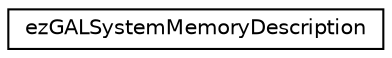 digraph "Graphical Class Hierarchy"
{
 // LATEX_PDF_SIZE
  edge [fontname="Helvetica",fontsize="10",labelfontname="Helvetica",labelfontsize="10"];
  node [fontname="Helvetica",fontsize="10",shape=record];
  rankdir="LR";
  Node0 [label="ezGALSystemMemoryDescription",height=0.2,width=0.4,color="black", fillcolor="white", style="filled",URL="$d2/d8f/structez_g_a_l_system_memory_description.htm",tooltip=" "];
}
